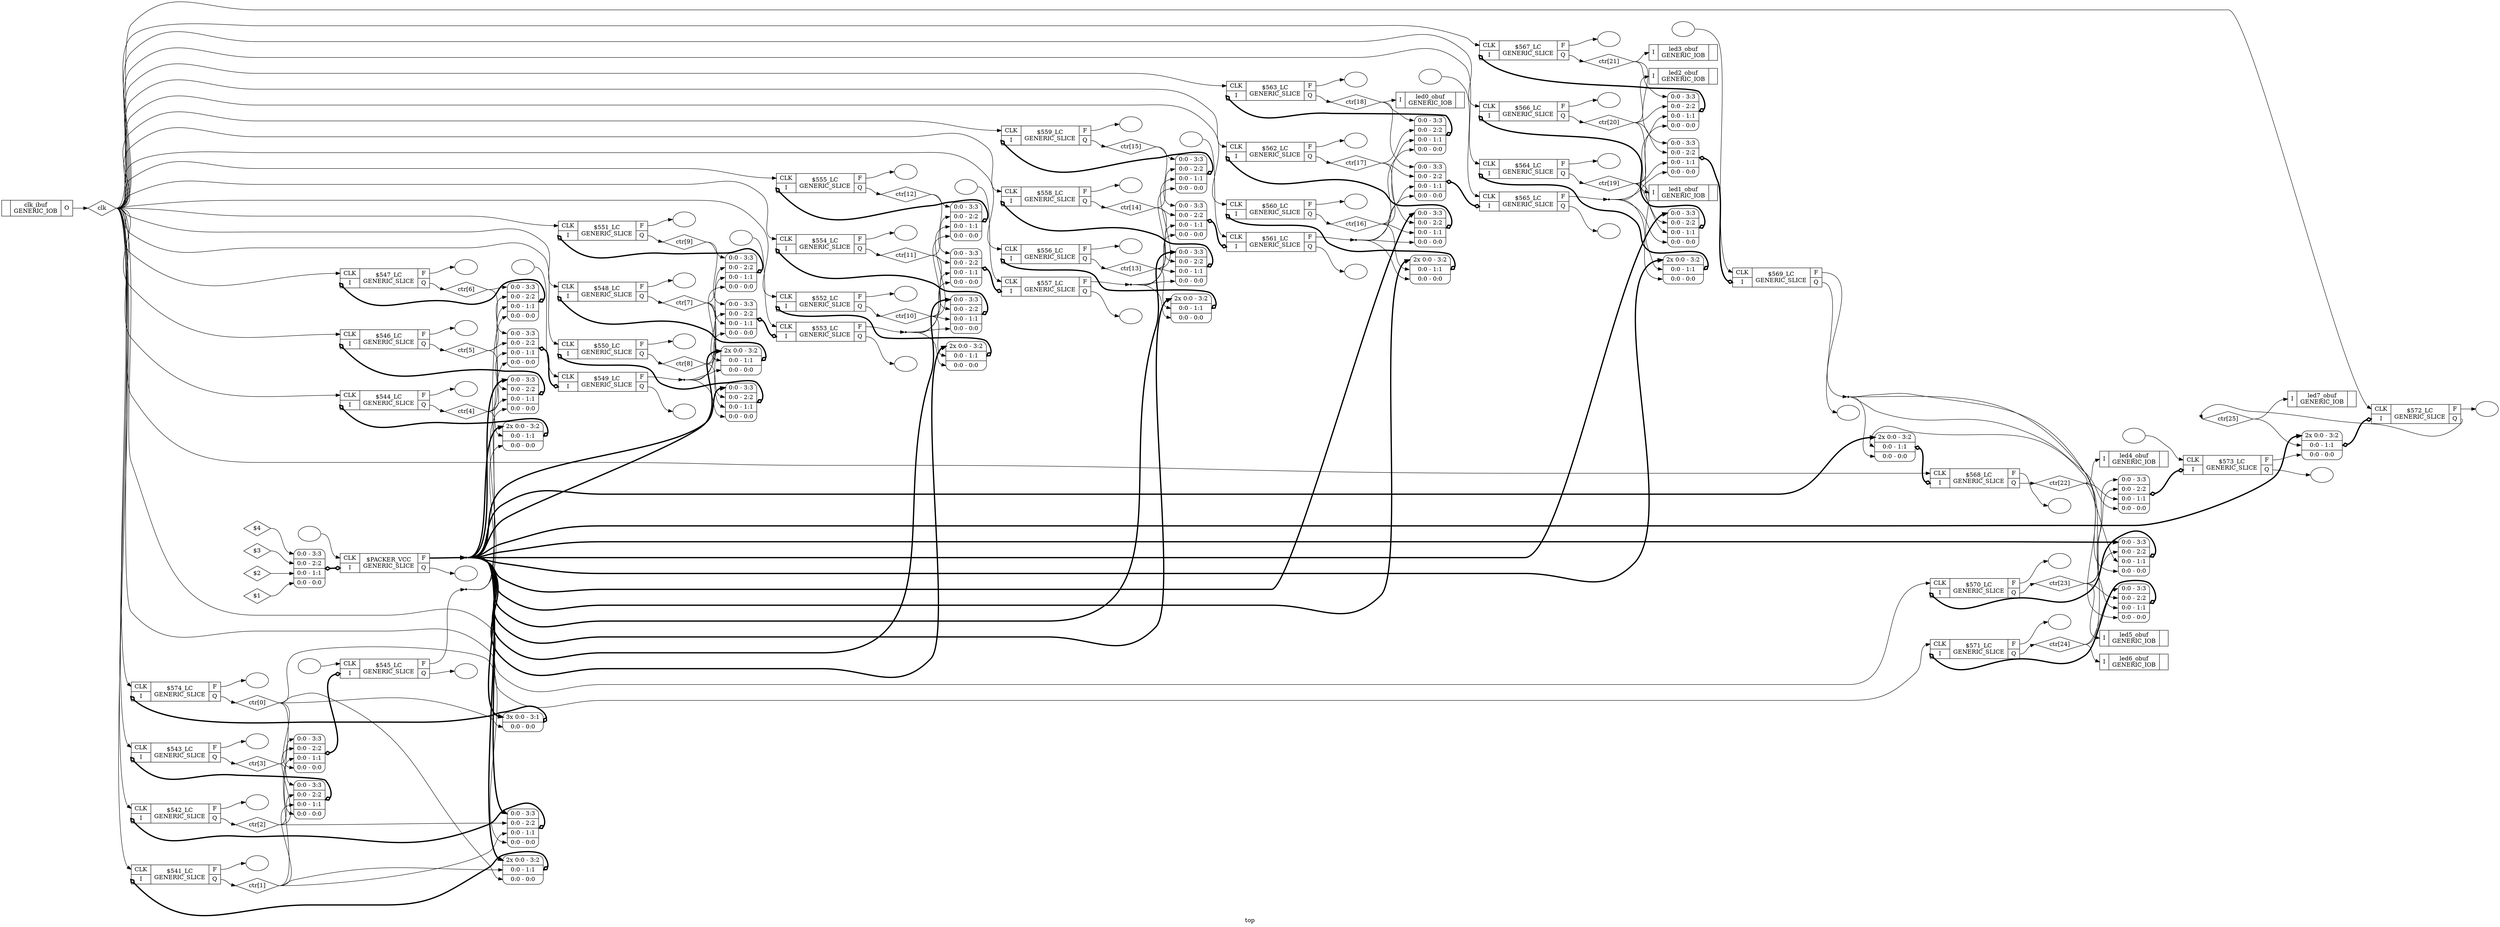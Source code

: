 digraph "top" {
label="top";
rankdir="LR";
remincross=true;
n5 [ shape=diamond, label="ctr[25]", color="black", fontcolor="black" ];
n6 [ shape=diamond, label="ctr[22]", color="black", fontcolor="black" ];
n7 [ shape=diamond, label="ctr[21]", color="black", fontcolor="black" ];
n8 [ shape=diamond, label="ctr[20]", color="black", fontcolor="black" ];
n10 [ shape=diamond, label="ctr[18]", color="black", fontcolor="black" ];
n11 [ shape=diamond, label="ctr[17]", color="black", fontcolor="black" ];
n12 [ shape=diamond, label="ctr[16]", color="black", fontcolor="black" ];
n13 [ shape=diamond, label="ctr[15]", color="black", fontcolor="black" ];
n15 [ shape=diamond, label="ctr[12]", color="black", fontcolor="black" ];
n17 [ shape=diamond, label="ctr[23]", color="black", fontcolor="black" ];
n18 [ shape=diamond, label="ctr[9]", color="black", fontcolor="black" ];
n20 [ shape=diamond, label="ctr[14]", color="black", fontcolor="black" ];
n21 [ shape=diamond, label="ctr[0]", color="black", fontcolor="black" ];
n23 [ shape=diamond, label="ctr[6]", color="black", fontcolor="black" ];
n24 [ shape=diamond, label="ctr[13]", color="black", fontcolor="black" ];
n25 [ shape=diamond, label="ctr[5]", color="black", fontcolor="black" ];
n26 [ shape=diamond, label="ctr[19]", color="black", fontcolor="black" ];
n28 [ shape=diamond, label="ctr[11]", color="black", fontcolor="black" ];
n29 [ shape=diamond, label="ctr[7]", color="black", fontcolor="black" ];
n30 [ shape=diamond, label="clk", color="black", fontcolor="black" ];
n31 [ shape=diamond, label="ctr[1]", color="black", fontcolor="black" ];
n32 [ shape=diamond, label="ctr[24]", color="black", fontcolor="black" ];
n34 [ shape=diamond, label="ctr[2]", color="black", fontcolor="black" ];
n35 [ shape=diamond, label="ctr[3]", color="black", fontcolor="black" ];
n36 [ shape=diamond, label="ctr[10]", color="black", fontcolor="black" ];
n37 [ shape=diamond, label="ctr[8]", color="black", fontcolor="black" ];
n40 [ shape=diamond, label="ctr[4]", color="black", fontcolor="black" ];
v1 [ label="" ];
v2 [ label="" ];
c45 [ shape=record, label="{{<p41> CLK|<p42> I}|$573_LC\nGENERIC_SLICE|{<p43> F|<p44> Q}}" ];
x0 [ shape=record, style=rounded, label="<s3> 0:0 - 3:3 |<s2> 0:0 - 2:2 |<s1> 0:0 - 1:1 |<s0> 0:0 - 0:0 " ];
x0:e -> c45:p42:w [arrowhead=odiamond, arrowtail=odiamond, dir=both, color="black", style="setlinewidth(3)", label=""];
v4 [ label="" ];
c46 [ shape=record, label="{{<p41> CLK|<p42> I}|$572_LC\nGENERIC_SLICE|{<p43> F|<p44> Q}}" ];
x3 [ shape=record, style=rounded, label="<s3> 2x 0:0 - 3:2 |<s1> 0:0 - 1:1 |<s0> 0:0 - 0:0 " ];
x3:e -> c46:p42:w [arrowhead=odiamond, arrowtail=odiamond, dir=both, color="black", style="setlinewidth(3)", label=""];
v6 [ label="" ];
c47 [ shape=record, label="{{<p41> CLK|<p42> I}|$571_LC\nGENERIC_SLICE|{<p43> F|<p44> Q}}" ];
x5 [ shape=record, style=rounded, label="<s3> 0:0 - 3:3 |<s2> 0:0 - 2:2 |<s1> 0:0 - 1:1 |<s0> 0:0 - 0:0 " ];
x5:e -> c47:p42:w [arrowhead=odiamond, arrowtail=odiamond, dir=both, color="black", style="setlinewidth(3)", label=""];
v8 [ label="" ];
c48 [ shape=record, label="{{<p41> CLK|<p42> I}|$570_LC\nGENERIC_SLICE|{<p43> F|<p44> Q}}" ];
x7 [ shape=record, style=rounded, label="<s3> 0:0 - 3:3 |<s2> 0:0 - 2:2 |<s1> 0:0 - 1:1 |<s0> 0:0 - 0:0 " ];
x7:e -> c48:p42:w [arrowhead=odiamond, arrowtail=odiamond, dir=both, color="black", style="setlinewidth(3)", label=""];
v10 [ label="" ];
v11 [ label="" ];
c49 [ shape=record, label="{{<p41> CLK|<p42> I}|$569_LC\nGENERIC_SLICE|{<p43> F|<p44> Q}}" ];
x9 [ shape=record, style=rounded, label="<s3> 0:0 - 3:3 |<s2> 0:0 - 2:2 |<s1> 0:0 - 1:1 |<s0> 0:0 - 0:0 " ];
x9:e -> c49:p42:w [arrowhead=odiamond, arrowtail=odiamond, dir=both, color="black", style="setlinewidth(3)", label=""];
v13 [ label="" ];
c50 [ shape=record, label="{{<p41> CLK|<p42> I}|$567_LC\nGENERIC_SLICE|{<p43> F|<p44> Q}}" ];
x12 [ shape=record, style=rounded, label="<s3> 0:0 - 3:3 |<s2> 0:0 - 2:2 |<s1> 0:0 - 1:1 |<s0> 0:0 - 0:0 " ];
x12:e -> c50:p42:w [arrowhead=odiamond, arrowtail=odiamond, dir=both, color="black", style="setlinewidth(3)", label=""];
v15 [ label="" ];
c51 [ shape=record, label="{{<p41> CLK|<p42> I}|$566_LC\nGENERIC_SLICE|{<p43> F|<p44> Q}}" ];
x14 [ shape=record, style=rounded, label="<s3> 0:0 - 3:3 |<s2> 0:0 - 2:2 |<s1> 0:0 - 1:1 |<s0> 0:0 - 0:0 " ];
x14:e -> c51:p42:w [arrowhead=odiamond, arrowtail=odiamond, dir=both, color="black", style="setlinewidth(3)", label=""];
v17 [ label="" ];
v18 [ label="" ];
c52 [ shape=record, label="{{<p41> CLK|<p42> I}|$565_LC\nGENERIC_SLICE|{<p43> F|<p44> Q}}" ];
x16 [ shape=record, style=rounded, label="<s3> 0:0 - 3:3 |<s2> 0:0 - 2:2 |<s1> 0:0 - 1:1 |<s0> 0:0 - 0:0 " ];
x16:e -> c52:p42:w [arrowhead=odiamond, arrowtail=odiamond, dir=both, color="black", style="setlinewidth(3)", label=""];
v20 [ label="" ];
c53 [ shape=record, label="{{<p41> CLK|<p42> I}|$564_LC\nGENERIC_SLICE|{<p43> F|<p44> Q}}" ];
x19 [ shape=record, style=rounded, label="<s3> 2x 0:0 - 3:2 |<s1> 0:0 - 1:1 |<s0> 0:0 - 0:0 " ];
x19:e -> c53:p42:w [arrowhead=odiamond, arrowtail=odiamond, dir=both, color="black", style="setlinewidth(3)", label=""];
v22 [ label="" ];
c54 [ shape=record, label="{{<p41> CLK|<p42> I}|$563_LC\nGENERIC_SLICE|{<p43> F|<p44> Q}}" ];
x21 [ shape=record, style=rounded, label="<s3> 0:0 - 3:3 |<s2> 0:0 - 2:2 |<s1> 0:0 - 1:1 |<s0> 0:0 - 0:0 " ];
x21:e -> c54:p42:w [arrowhead=odiamond, arrowtail=odiamond, dir=both, color="black", style="setlinewidth(3)", label=""];
v24 [ label="" ];
c55 [ shape=record, label="{{<p41> CLK|<p42> I}|$562_LC\nGENERIC_SLICE|{<p43> F|<p44> Q}}" ];
x23 [ shape=record, style=rounded, label="<s3> 0:0 - 3:3 |<s2> 0:0 - 2:2 |<s1> 0:0 - 1:1 |<s0> 0:0 - 0:0 " ];
x23:e -> c55:p42:w [arrowhead=odiamond, arrowtail=odiamond, dir=both, color="black", style="setlinewidth(3)", label=""];
v26 [ label="" ];
v27 [ label="" ];
c56 [ shape=record, label="{{<p41> CLK|<p42> I}|$561_LC\nGENERIC_SLICE|{<p43> F|<p44> Q}}" ];
x25 [ shape=record, style=rounded, label="<s3> 0:0 - 3:3 |<s2> 0:0 - 2:2 |<s1> 0:0 - 1:1 |<s0> 0:0 - 0:0 " ];
x25:e -> c56:p42:w [arrowhead=odiamond, arrowtail=odiamond, dir=both, color="black", style="setlinewidth(3)", label=""];
v29 [ label="" ];
c57 [ shape=record, label="{{<p41> CLK|<p42> I}|$560_LC\nGENERIC_SLICE|{<p43> F|<p44> Q}}" ];
x28 [ shape=record, style=rounded, label="<s3> 2x 0:0 - 3:2 |<s1> 0:0 - 1:1 |<s0> 0:0 - 0:0 " ];
x28:e -> c57:p42:w [arrowhead=odiamond, arrowtail=odiamond, dir=both, color="black", style="setlinewidth(3)", label=""];
v31 [ label="" ];
c58 [ shape=record, label="{{<p41> CLK|<p42> I}|$559_LC\nGENERIC_SLICE|{<p43> F|<p44> Q}}" ];
x30 [ shape=record, style=rounded, label="<s3> 0:0 - 3:3 |<s2> 0:0 - 2:2 |<s1> 0:0 - 1:1 |<s0> 0:0 - 0:0 " ];
x30:e -> c58:p42:w [arrowhead=odiamond, arrowtail=odiamond, dir=both, color="black", style="setlinewidth(3)", label=""];
v33 [ label="" ];
c59 [ shape=record, label="{{<p41> CLK|<p42> I}|$558_LC\nGENERIC_SLICE|{<p43> F|<p44> Q}}" ];
x32 [ shape=record, style=rounded, label="<s3> 0:0 - 3:3 |<s2> 0:0 - 2:2 |<s1> 0:0 - 1:1 |<s0> 0:0 - 0:0 " ];
x32:e -> c59:p42:w [arrowhead=odiamond, arrowtail=odiamond, dir=both, color="black", style="setlinewidth(3)", label=""];
v35 [ label="" ];
v36 [ label="" ];
c60 [ shape=record, label="{{<p41> CLK|<p42> I}|$557_LC\nGENERIC_SLICE|{<p43> F|<p44> Q}}" ];
x34 [ shape=record, style=rounded, label="<s3> 0:0 - 3:3 |<s2> 0:0 - 2:2 |<s1> 0:0 - 1:1 |<s0> 0:0 - 0:0 " ];
x34:e -> c60:p42:w [arrowhead=odiamond, arrowtail=odiamond, dir=both, color="black", style="setlinewidth(3)", label=""];
v38 [ label="" ];
c61 [ shape=record, label="{{<p41> CLK|<p42> I}|$556_LC\nGENERIC_SLICE|{<p43> F|<p44> Q}}" ];
x37 [ shape=record, style=rounded, label="<s3> 2x 0:0 - 3:2 |<s1> 0:0 - 1:1 |<s0> 0:0 - 0:0 " ];
x37:e -> c61:p42:w [arrowhead=odiamond, arrowtail=odiamond, dir=both, color="black", style="setlinewidth(3)", label=""];
v40 [ label="" ];
c62 [ shape=record, label="{{<p41> CLK|<p42> I}|$555_LC\nGENERIC_SLICE|{<p43> F|<p44> Q}}" ];
x39 [ shape=record, style=rounded, label="<s3> 0:0 - 3:3 |<s2> 0:0 - 2:2 |<s1> 0:0 - 1:1 |<s0> 0:0 - 0:0 " ];
x39:e -> c62:p42:w [arrowhead=odiamond, arrowtail=odiamond, dir=both, color="black", style="setlinewidth(3)", label=""];
v42 [ label="" ];
c63 [ shape=record, label="{{<p41> CLK|<p42> I}|$554_LC\nGENERIC_SLICE|{<p43> F|<p44> Q}}" ];
x41 [ shape=record, style=rounded, label="<s3> 0:0 - 3:3 |<s2> 0:0 - 2:2 |<s1> 0:0 - 1:1 |<s0> 0:0 - 0:0 " ];
x41:e -> c63:p42:w [arrowhead=odiamond, arrowtail=odiamond, dir=both, color="black", style="setlinewidth(3)", label=""];
v44 [ label="" ];
v45 [ label="" ];
c64 [ shape=record, label="{{<p41> CLK|<p42> I}|$553_LC\nGENERIC_SLICE|{<p43> F|<p44> Q}}" ];
x43 [ shape=record, style=rounded, label="<s3> 0:0 - 3:3 |<s2> 0:0 - 2:2 |<s1> 0:0 - 1:1 |<s0> 0:0 - 0:0 " ];
x43:e -> c64:p42:w [arrowhead=odiamond, arrowtail=odiamond, dir=both, color="black", style="setlinewidth(3)", label=""];
v47 [ label="" ];
c65 [ shape=record, label="{{<p41> CLK|<p42> I}|$552_LC\nGENERIC_SLICE|{<p43> F|<p44> Q}}" ];
x46 [ shape=record, style=rounded, label="<s3> 2x 0:0 - 3:2 |<s1> 0:0 - 1:1 |<s0> 0:0 - 0:0 " ];
x46:e -> c65:p42:w [arrowhead=odiamond, arrowtail=odiamond, dir=both, color="black", style="setlinewidth(3)", label=""];
v49 [ label="" ];
c66 [ shape=record, label="{{<p41> CLK|<p42> I}|$551_LC\nGENERIC_SLICE|{<p43> F|<p44> Q}}" ];
x48 [ shape=record, style=rounded, label="<s3> 0:0 - 3:3 |<s2> 0:0 - 2:2 |<s1> 0:0 - 1:1 |<s0> 0:0 - 0:0 " ];
x48:e -> c66:p42:w [arrowhead=odiamond, arrowtail=odiamond, dir=both, color="black", style="setlinewidth(3)", label=""];
v51 [ label="" ];
c67 [ shape=record, label="{{<p41> CLK|<p42> I}|$550_LC\nGENERIC_SLICE|{<p43> F|<p44> Q}}" ];
x50 [ shape=record, style=rounded, label="<s3> 0:0 - 3:3 |<s2> 0:0 - 2:2 |<s1> 0:0 - 1:1 |<s0> 0:0 - 0:0 " ];
x50:e -> c67:p42:w [arrowhead=odiamond, arrowtail=odiamond, dir=both, color="black", style="setlinewidth(3)", label=""];
v53 [ label="" ];
v54 [ label="" ];
c68 [ shape=record, label="{{<p41> CLK|<p42> I}|$549_LC\nGENERIC_SLICE|{<p43> F|<p44> Q}}" ];
x52 [ shape=record, style=rounded, label="<s3> 0:0 - 3:3 |<s2> 0:0 - 2:2 |<s1> 0:0 - 1:1 |<s0> 0:0 - 0:0 " ];
x52:e -> c68:p42:w [arrowhead=odiamond, arrowtail=odiamond, dir=both, color="black", style="setlinewidth(3)", label=""];
v56 [ label="" ];
c69 [ shape=record, label="{{<p41> CLK|<p42> I}|$548_LC\nGENERIC_SLICE|{<p43> F|<p44> Q}}" ];
x55 [ shape=record, style=rounded, label="<s3> 2x 0:0 - 3:2 |<s1> 0:0 - 1:1 |<s0> 0:0 - 0:0 " ];
x55:e -> c69:p42:w [arrowhead=odiamond, arrowtail=odiamond, dir=both, color="black", style="setlinewidth(3)", label=""];
v58 [ label="" ];
c70 [ shape=record, label="{{<p41> CLK|<p42> I}|$547_LC\nGENERIC_SLICE|{<p43> F|<p44> Q}}" ];
x57 [ shape=record, style=rounded, label="<s3> 0:0 - 3:3 |<s2> 0:0 - 2:2 |<s1> 0:0 - 1:1 |<s0> 0:0 - 0:0 " ];
x57:e -> c70:p42:w [arrowhead=odiamond, arrowtail=odiamond, dir=both, color="black", style="setlinewidth(3)", label=""];
v60 [ label="" ];
c71 [ shape=record, label="{{<p41> CLK|<p42> I}|$546_LC\nGENERIC_SLICE|{<p43> F|<p44> Q}}" ];
x59 [ shape=record, style=rounded, label="<s3> 0:0 - 3:3 |<s2> 0:0 - 2:2 |<s1> 0:0 - 1:1 |<s0> 0:0 - 0:0 " ];
x59:e -> c71:p42:w [arrowhead=odiamond, arrowtail=odiamond, dir=both, color="black", style="setlinewidth(3)", label=""];
v62 [ label="" ];
v63 [ label="" ];
c72 [ shape=record, label="{{<p41> CLK|<p42> I}|$545_LC\nGENERIC_SLICE|{<p43> F|<p44> Q}}" ];
x61 [ shape=record, style=rounded, label="<s3> 0:0 - 3:3 |<s2> 0:0 - 2:2 |<s1> 0:0 - 1:1 |<s0> 0:0 - 0:0 " ];
x61:e -> c72:p42:w [arrowhead=odiamond, arrowtail=odiamond, dir=both, color="black", style="setlinewidth(3)", label=""];
v65 [ label="" ];
c73 [ shape=record, label="{{<p41> CLK|<p42> I}|$544_LC\nGENERIC_SLICE|{<p43> F|<p44> Q}}" ];
x64 [ shape=record, style=rounded, label="<s3> 2x 0:0 - 3:2 |<s1> 0:0 - 1:1 |<s0> 0:0 - 0:0 " ];
x64:e -> c73:p42:w [arrowhead=odiamond, arrowtail=odiamond, dir=both, color="black", style="setlinewidth(3)", label=""];
v67 [ label="" ];
c74 [ shape=record, label="{{<p41> CLK|<p42> I}|$543_LC\nGENERIC_SLICE|{<p43> F|<p44> Q}}" ];
x66 [ shape=record, style=rounded, label="<s3> 0:0 - 3:3 |<s2> 0:0 - 2:2 |<s1> 0:0 - 1:1 |<s0> 0:0 - 0:0 " ];
x66:e -> c74:p42:w [arrowhead=odiamond, arrowtail=odiamond, dir=both, color="black", style="setlinewidth(3)", label=""];
v69 [ label="" ];
c75 [ shape=record, label="{{<p41> CLK|<p42> I}|$542_LC\nGENERIC_SLICE|{<p43> F|<p44> Q}}" ];
x68 [ shape=record, style=rounded, label="<s3> 0:0 - 3:3 |<s2> 0:0 - 2:2 |<s1> 0:0 - 1:1 |<s0> 0:0 - 0:0 " ];
x68:e -> c75:p42:w [arrowhead=odiamond, arrowtail=odiamond, dir=both, color="black", style="setlinewidth(3)", label=""];
v71 [ label="" ];
c76 [ shape=record, label="{{<p41> CLK|<p42> I}|$541_LC\nGENERIC_SLICE|{<p43> F|<p44> Q}}" ];
x70 [ shape=record, style=rounded, label="<s3> 2x 0:0 - 3:2 |<s1> 0:0 - 1:1 |<s0> 0:0 - 0:0 " ];
x70:e -> c76:p42:w [arrowhead=odiamond, arrowtail=odiamond, dir=both, color="black", style="setlinewidth(3)", label=""];
v73 [ label="" ];
v74 [ label="" ];
c77 [ shape=record, label="{{<p41> CLK|<p42> I}|$PACKER_VCC\nGENERIC_SLICE|{<p43> F|<p44> Q}}" ];
x72 [ shape=record, style=rounded, label="<s3> 0:0 - 3:3 |<s2> 0:0 - 2:2 |<s1> 0:0 - 1:1 |<s0> 0:0 - 0:0 " ];
x72:e -> c77:p42:w [arrowhead=odiamond, arrowtail=odiamond, dir=both, color="black", style="setlinewidth(3)", label=""];
c78 [ shape=record, label="{{<p42> I}|led7_obuf\nGENERIC_IOB|{}}" ];
c79 [ shape=record, label="{{<p42> I}|led5_obuf\nGENERIC_IOB|{}}" ];
c80 [ shape=record, label="{{<p42> I}|led3_obuf\nGENERIC_IOB|{}}" ];
v76 [ label="" ];
c81 [ shape=record, label="{{<p41> CLK|<p42> I}|$574_LC\nGENERIC_SLICE|{<p43> F|<p44> Q}}" ];
x75 [ shape=record, style=rounded, label="<s3> 3x 0:0 - 3:1 |<s0> 0:0 - 0:0 " ];
x75:e -> c81:p42:w [arrowhead=odiamond, arrowtail=odiamond, dir=both, color="black", style="setlinewidth(3)", label=""];
c82 [ shape=record, label="{{<p42> I}|led0_obuf\nGENERIC_IOB|{}}" ];
v78 [ label="" ];
c83 [ shape=record, label="{{<p41> CLK|<p42> I}|$568_LC\nGENERIC_SLICE|{<p43> F|<p44> Q}}" ];
x77 [ shape=record, style=rounded, label="<s3> 2x 0:0 - 3:2 |<s1> 0:0 - 1:1 |<s0> 0:0 - 0:0 " ];
x77:e -> c83:p42:w [arrowhead=odiamond, arrowtail=odiamond, dir=both, color="black", style="setlinewidth(3)", label=""];
c85 [ shape=record, label="{{}|clk_ibuf\nGENERIC_IOB|{<p84> O}}" ];
c86 [ shape=record, label="{{<p42> I}|led4_obuf\nGENERIC_IOB|{}}" ];
c87 [ shape=record, label="{{<p42> I}|led2_obuf\nGENERIC_IOB|{}}" ];
c88 [ shape=record, label="{{<p42> I}|led6_obuf\nGENERIC_IOB|{}}" ];
c89 [ shape=record, label="{{<p42> I}|led1_obuf\nGENERIC_IOB|{}}" ];
n1 [ shape=diamond, label="$4" ];
n1:e -> x72:s3:w [color="black", label=""];
c54:p44:e -> n10:w [color="black", label=""];
n10:e -> c82:p42:w [color="black", label=""];
n10:e -> x16:s3:w [color="black", label=""];
n10:e -> x21:s3:w [color="black", label=""];
c55:p44:e -> n11:w [color="black", label=""];
n11:e -> x16:s2:w [color="black", label=""];
n11:e -> x21:s2:w [color="black", label=""];
n11:e -> x23:s2:w [color="black", label=""];
c57:p44:e -> n12:w [color="black", label=""];
n12:e -> x16:s1:w [color="black", label=""];
n12:e -> x21:s1:w [color="black", label=""];
n12:e -> x23:s1:w [color="black", label=""];
n12:e -> x28:s1:w [color="black", label=""];
c58:p44:e -> n13:w [color="black", label=""];
n13:e -> x25:s3:w [color="black", label=""];
n13:e -> x30:s3:w [color="black", label=""];
n14 [ shape=point ];
c60:p43:e -> n14:w [color="black", label=""];
n14:e -> x25:s0:w [color="black", label=""];
n14:e -> x30:s0:w [color="black", label=""];
n14:e -> x32:s0:w [color="black", label=""];
n14:e -> x37:s0:w [color="black", label=""];
c62:p44:e -> n15:w [color="black", label=""];
n15:e -> x34:s3:w [color="black", label=""];
n15:e -> x39:s3:w [color="black", label=""];
n16 [ shape=point ];
c64:p43:e -> n16:w [color="black", label=""];
n16:e -> x34:s0:w [color="black", label=""];
n16:e -> x39:s0:w [color="black", label=""];
n16:e -> x41:s0:w [color="black", label=""];
n16:e -> x46:s0:w [color="black", label=""];
c48:p44:e -> n17:w [color="black", label=""];
n17:e -> c79:p42:w [color="black", label=""];
n17:e -> x0:s2:w [color="black", label=""];
n17:e -> x5:s2:w [color="black", label=""];
n17:e -> x7:s2:w [color="black", label=""];
c66:p44:e -> n18:w [color="black", label=""];
n18:e -> x43:s3:w [color="black", label=""];
n18:e -> x48:s3:w [color="black", label=""];
n19 [ shape=point ];
c49:p43:e -> n19:w [color="black", label=""];
n19:e -> x0:s0:w [color="black", label=""];
n19:e -> x5:s0:w [color="black", label=""];
n19:e -> x77:s0:w [color="black", label=""];
n19:e -> x7:s0:w [color="black", label=""];
n2 [ shape=diamond, label="$3" ];
n2:e -> x72:s2:w [color="black", label=""];
c59:p44:e -> n20:w [color="black", label=""];
n20:e -> x25:s2:w [color="black", label=""];
n20:e -> x30:s2:w [color="black", label=""];
n20:e -> x32:s2:w [color="black", label=""];
c81:p44:e -> n21:w [color="black", label=""];
n21:e -> x61:s0:w [color="black", label=""];
n21:e -> x66:s0:w [color="black", label=""];
n21:e -> x68:s0:w [color="black", label=""];
n21:e -> x70:s0:w [color="black", label=""];
n21:e -> x75:s0:w [color="black", label=""];
n22 [ shape=point ];
c68:p43:e -> n22:w [color="black", label=""];
n22:e -> x43:s0:w [color="black", label=""];
n22:e -> x48:s0:w [color="black", label=""];
n22:e -> x50:s0:w [color="black", label=""];
n22:e -> x55:s0:w [color="black", label=""];
c70:p44:e -> n23:w [color="black", label=""];
n23:e -> x52:s3:w [color="black", label=""];
n23:e -> x57:s3:w [color="black", label=""];
c61:p44:e -> n24:w [color="black", label=""];
n24:e -> x25:s1:w [color="black", label=""];
n24:e -> x30:s1:w [color="black", label=""];
n24:e -> x32:s1:w [color="black", label=""];
n24:e -> x37:s1:w [color="black", label=""];
c71:p44:e -> n25:w [color="black", label=""];
n25:e -> x52:s2:w [color="black", label=""];
n25:e -> x57:s2:w [color="black", label=""];
n25:e -> x59:s2:w [color="black", label=""];
c53:p44:e -> n26:w [color="black", label=""];
n26:e -> c89:p42:w [color="black", label=""];
n26:e -> x12:s1:w [color="black", label=""];
n26:e -> x14:s1:w [color="black", label=""];
n26:e -> x19:s1:w [color="black", label=""];
n26:e -> x9:s1:w [color="black", label=""];
c45:p43:e -> x3:s0:w [color="black", label=""];
c63:p44:e -> n28:w [color="black", label=""];
n28:e -> x34:s2:w [color="black", label=""];
n28:e -> x39:s2:w [color="black", label=""];
n28:e -> x41:s2:w [color="black", label=""];
c69:p44:e -> n29:w [color="black", label=""];
n29:e -> x43:s1:w [color="black", label=""];
n29:e -> x48:s1:w [color="black", label=""];
n29:e -> x50:s1:w [color="black", label=""];
n29:e -> x55:s1:w [color="black", label=""];
n3 [ shape=diamond, label="$2" ];
n3:e -> x72:s1:w [color="black", label=""];
c85:p84:e -> n30:w [color="black", label=""];
n30:e -> c46:p41:w [color="black", label=""];
n30:e -> c47:p41:w [color="black", label=""];
n30:e -> c48:p41:w [color="black", label=""];
n30:e -> c50:p41:w [color="black", label=""];
n30:e -> c51:p41:w [color="black", label=""];
n30:e -> c53:p41:w [color="black", label=""];
n30:e -> c54:p41:w [color="black", label=""];
n30:e -> c55:p41:w [color="black", label=""];
n30:e -> c57:p41:w [color="black", label=""];
n30:e -> c58:p41:w [color="black", label=""];
n30:e -> c59:p41:w [color="black", label=""];
n30:e -> c61:p41:w [color="black", label=""];
n30:e -> c62:p41:w [color="black", label=""];
n30:e -> c63:p41:w [color="black", label=""];
n30:e -> c65:p41:w [color="black", label=""];
n30:e -> c66:p41:w [color="black", label=""];
n30:e -> c67:p41:w [color="black", label=""];
n30:e -> c69:p41:w [color="black", label=""];
n30:e -> c70:p41:w [color="black", label=""];
n30:e -> c71:p41:w [color="black", label=""];
n30:e -> c73:p41:w [color="black", label=""];
n30:e -> c74:p41:w [color="black", label=""];
n30:e -> c75:p41:w [color="black", label=""];
n30:e -> c76:p41:w [color="black", label=""];
n30:e -> c81:p41:w [color="black", label=""];
n30:e -> c83:p41:w [color="black", label=""];
c76:p44:e -> n31:w [color="black", label=""];
n31:e -> x61:s1:w [color="black", label=""];
n31:e -> x66:s1:w [color="black", label=""];
n31:e -> x68:s1:w [color="black", label=""];
n31:e -> x70:s1:w [color="black", label=""];
c47:p44:e -> n32:w [color="black", label=""];
n32:e -> c88:p42:w [color="black", label=""];
n32:e -> x0:s3:w [color="black", label=""];
n32:e -> x5:s3:w [color="black", label=""];
n33 [ shape=point ];
c77:p43:e -> n33:w [color="black", style="setlinewidth(3)", label=""];
n33:e -> x14:s3:w [color="black", style="setlinewidth(3)", label=""];
n33:e -> x19:s3:w [color="black", style="setlinewidth(3)", label=""];
n33:e -> x23:s3:w [color="black", style="setlinewidth(3)", label=""];
n33:e -> x28:s3:w [color="black", style="setlinewidth(3)", label=""];
n33:e -> x32:s3:w [color="black", style="setlinewidth(3)", label=""];
n33:e -> x37:s3:w [color="black", style="setlinewidth(3)", label=""];
n33:e -> x3:s3:w [color="black", style="setlinewidth(3)", label=""];
n33:e -> x41:s3:w [color="black", style="setlinewidth(3)", label=""];
n33:e -> x46:s3:w [color="black", style="setlinewidth(3)", label=""];
n33:e -> x50:s3:w [color="black", style="setlinewidth(3)", label=""];
n33:e -> x55:s3:w [color="black", style="setlinewidth(3)", label=""];
n33:e -> x59:s3:w [color="black", style="setlinewidth(3)", label=""];
n33:e -> x64:s3:w [color="black", style="setlinewidth(3)", label=""];
n33:e -> x68:s3:w [color="black", style="setlinewidth(3)", label=""];
n33:e -> x70:s3:w [color="black", style="setlinewidth(3)", label=""];
n33:e -> x75:s3:w [color="black", style="setlinewidth(3)", label=""];
n33:e -> x77:s3:w [color="black", style="setlinewidth(3)", label=""];
n33:e -> x7:s3:w [color="black", style="setlinewidth(3)", label=""];
c75:p44:e -> n34:w [color="black", label=""];
n34:e -> x61:s2:w [color="black", label=""];
n34:e -> x66:s2:w [color="black", label=""];
n34:e -> x68:s2:w [color="black", label=""];
c74:p44:e -> n35:w [color="black", label=""];
n35:e -> x61:s3:w [color="black", label=""];
n35:e -> x66:s3:w [color="black", label=""];
c65:p44:e -> n36:w [color="black", label=""];
n36:e -> x34:s1:w [color="black", label=""];
n36:e -> x39:s1:w [color="black", label=""];
n36:e -> x41:s1:w [color="black", label=""];
n36:e -> x46:s1:w [color="black", label=""];
c67:p44:e -> n37:w [color="black", label=""];
n37:e -> x43:s2:w [color="black", label=""];
n37:e -> x48:s2:w [color="black", label=""];
n37:e -> x50:s2:w [color="black", label=""];
n38 [ shape=point ];
c56:p43:e -> n38:w [color="black", label=""];
n38:e -> x16:s0:w [color="black", label=""];
n38:e -> x21:s0:w [color="black", label=""];
n38:e -> x23:s0:w [color="black", label=""];
n38:e -> x28:s0:w [color="black", label=""];
n39 [ shape=point ];
c72:p43:e -> n39:w [color="black", label=""];
n39:e -> x52:s0:w [color="black", label=""];
n39:e -> x57:s0:w [color="black", label=""];
n39:e -> x59:s0:w [color="black", label=""];
n39:e -> x64:s0:w [color="black", label=""];
n4 [ shape=diamond, label="$1" ];
n4:e -> x72:s0:w [color="black", label=""];
c73:p44:e -> n40:w [color="black", label=""];
n40:e -> x52:s1:w [color="black", label=""];
n40:e -> x57:s1:w [color="black", label=""];
n40:e -> x59:s1:w [color="black", label=""];
n40:e -> x64:s1:w [color="black", label=""];
c46:p44:e -> n5:w [color="black", label=""];
n5:e -> c78:p42:w [color="black", label=""];
n5:e -> x3:s1:w [color="black", label=""];
c83:p44:e -> n6:w [color="black", label=""];
n6:e -> c86:p42:w [color="black", label=""];
n6:e -> x0:s1:w [color="black", label=""];
n6:e -> x5:s1:w [color="black", label=""];
n6:e -> x77:s1:w [color="black", label=""];
n6:e -> x7:s1:w [color="black", label=""];
c50:p44:e -> n7:w [color="black", label=""];
n7:e -> c80:p42:w [color="black", label=""];
n7:e -> x12:s3:w [color="black", label=""];
n7:e -> x9:s3:w [color="black", label=""];
c51:p44:e -> n8:w [color="black", label=""];
n8:e -> c87:p42:w [color="black", label=""];
n8:e -> x12:s2:w [color="black", label=""];
n8:e -> x14:s2:w [color="black", label=""];
n8:e -> x9:s2:w [color="black", label=""];
n9 [ shape=point ];
c52:p43:e -> n9:w [color="black", label=""];
n9:e -> x12:s0:w [color="black", label=""];
n9:e -> x14:s0:w [color="black", label=""];
n9:e -> x19:s0:w [color="black", label=""];
n9:e -> x9:s0:w [color="black", label=""];
v1:e -> c45:p41:w [color="black", label=""];
v10:e -> c49:p41:w [color="black", label=""];
c49:p44:e -> v11:w [color="black", label=""];
c50:p43:e -> v13:w [color="black", label=""];
c51:p43:e -> v15:w [color="black", label=""];
v17:e -> c52:p41:w [color="black", label=""];
c52:p44:e -> v18:w [color="black", label=""];
c45:p44:e -> v2:w [color="black", label=""];
c53:p43:e -> v20:w [color="black", label=""];
c54:p43:e -> v22:w [color="black", label=""];
c55:p43:e -> v24:w [color="black", label=""];
v26:e -> c56:p41:w [color="black", label=""];
c56:p44:e -> v27:w [color="black", label=""];
c57:p43:e -> v29:w [color="black", label=""];
c58:p43:e -> v31:w [color="black", label=""];
c59:p43:e -> v33:w [color="black", label=""];
v35:e -> c60:p41:w [color="black", label=""];
c60:p44:e -> v36:w [color="black", label=""];
c61:p43:e -> v38:w [color="black", label=""];
c46:p43:e -> v4:w [color="black", label=""];
c62:p43:e -> v40:w [color="black", label=""];
c63:p43:e -> v42:w [color="black", label=""];
v44:e -> c64:p41:w [color="black", label=""];
c64:p44:e -> v45:w [color="black", label=""];
c65:p43:e -> v47:w [color="black", label=""];
c66:p43:e -> v49:w [color="black", label=""];
c67:p43:e -> v51:w [color="black", label=""];
v53:e -> c68:p41:w [color="black", label=""];
c68:p44:e -> v54:w [color="black", label=""];
c69:p43:e -> v56:w [color="black", label=""];
c70:p43:e -> v58:w [color="black", label=""];
c47:p43:e -> v6:w [color="black", label=""];
c71:p43:e -> v60:w [color="black", label=""];
v62:e -> c72:p41:w [color="black", label=""];
c72:p44:e -> v63:w [color="black", label=""];
c73:p43:e -> v65:w [color="black", label=""];
c74:p43:e -> v67:w [color="black", label=""];
c75:p43:e -> v69:w [color="black", label=""];
c76:p43:e -> v71:w [color="black", label=""];
v73:e -> c77:p41:w [color="black", label=""];
c77:p44:e -> v74:w [color="black", label=""];
c81:p43:e -> v76:w [color="black", label=""];
c83:p43:e -> v78:w [color="black", label=""];
c48:p43:e -> v8:w [color="black", label=""];
}

